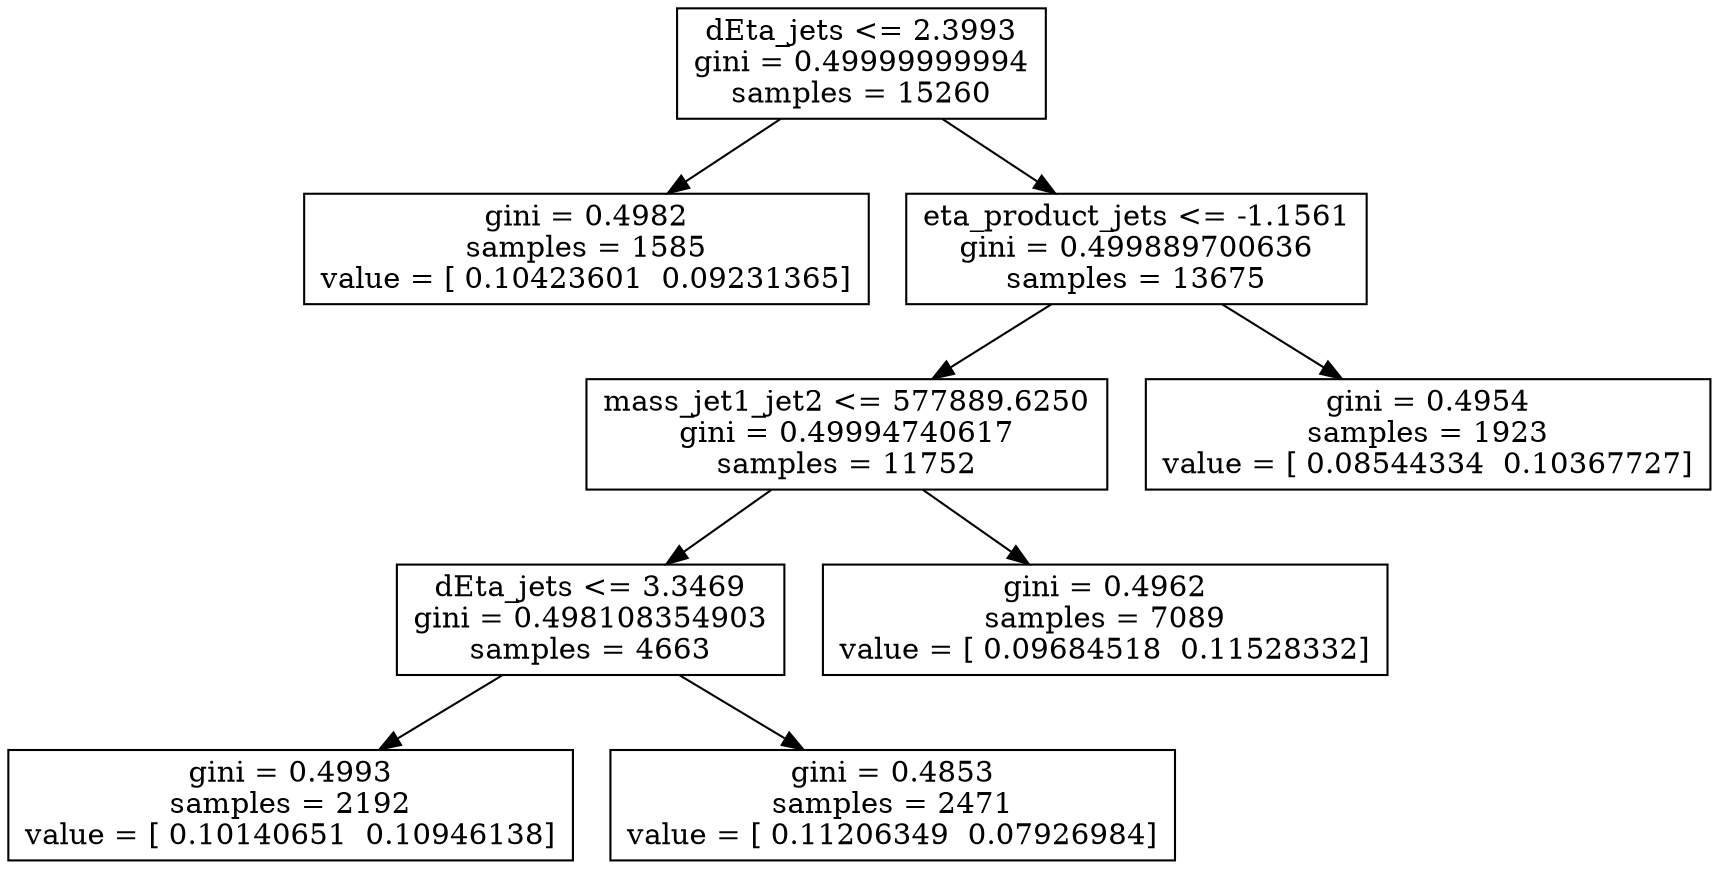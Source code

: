 digraph Tree {
0 [label="dEta_jets <= 2.3993\ngini = 0.49999999994\nsamples = 15260", shape="box"] ;
1 [label="gini = 0.4982\nsamples = 1585\nvalue = [ 0.10423601  0.09231365]", shape="box"] ;
0 -> 1 ;
2 [label="eta_product_jets <= -1.1561\ngini = 0.499889700636\nsamples = 13675", shape="box"] ;
0 -> 2 ;
3 [label="mass_jet1_jet2 <= 577889.6250\ngini = 0.49994740617\nsamples = 11752", shape="box"] ;
2 -> 3 ;
4 [label="dEta_jets <= 3.3469\ngini = 0.498108354903\nsamples = 4663", shape="box"] ;
3 -> 4 ;
5 [label="gini = 0.4993\nsamples = 2192\nvalue = [ 0.10140651  0.10946138]", shape="box"] ;
4 -> 5 ;
6 [label="gini = 0.4853\nsamples = 2471\nvalue = [ 0.11206349  0.07926984]", shape="box"] ;
4 -> 6 ;
7 [label="gini = 0.4962\nsamples = 7089\nvalue = [ 0.09684518  0.11528332]", shape="box"] ;
3 -> 7 ;
8 [label="gini = 0.4954\nsamples = 1923\nvalue = [ 0.08544334  0.10367727]", shape="box"] ;
2 -> 8 ;
}